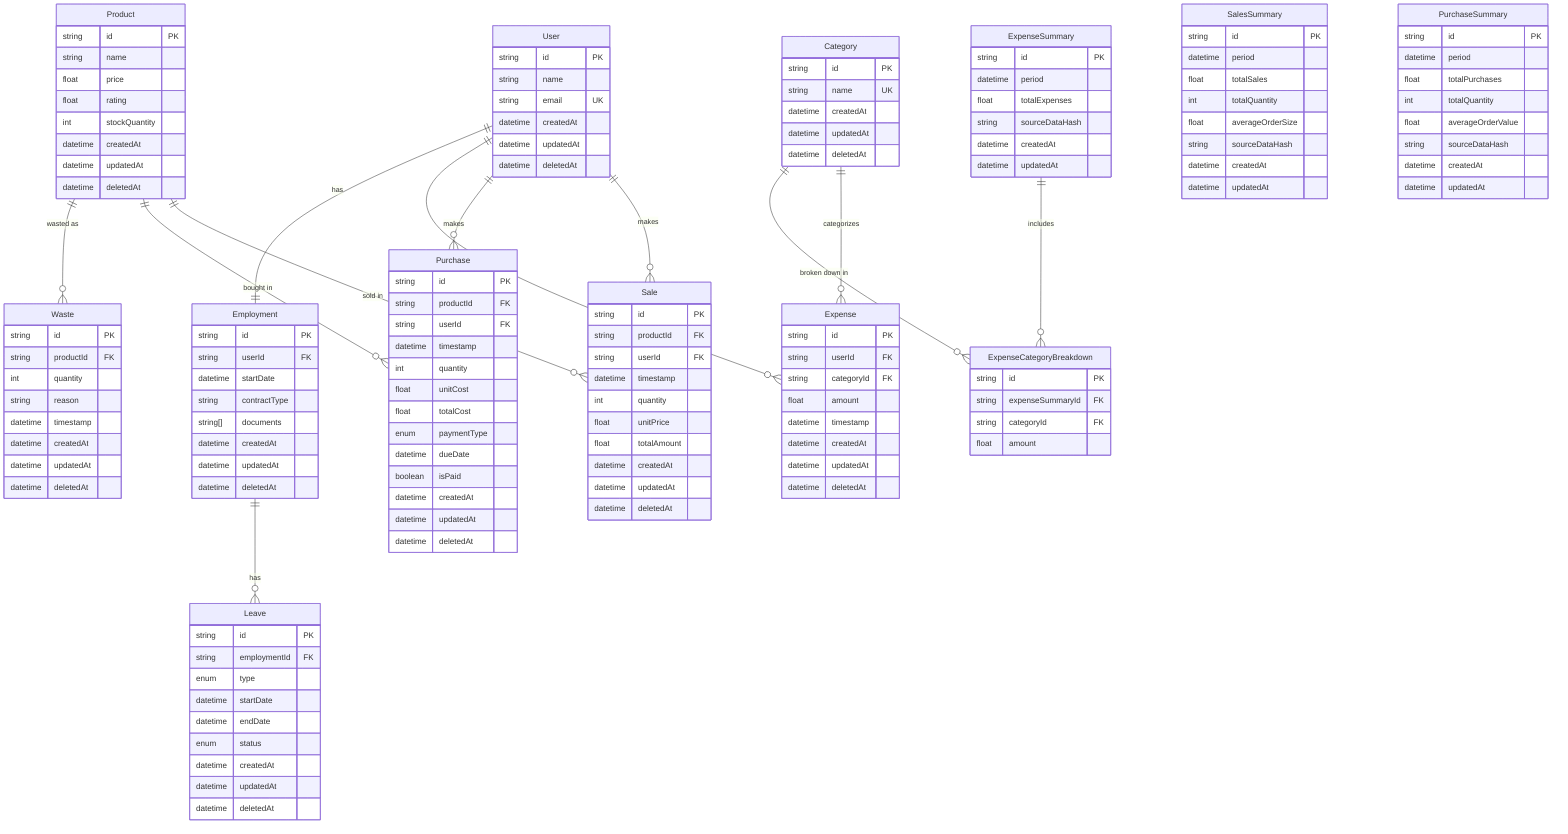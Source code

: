 erDiagram
    User ||--o{ Sale : makes
    User ||--o{ Purchase : makes
    User ||--o{ Expense : incurs
    User ||--|| Employment : has

    Product ||--o{ Sale : "sold in"
    Product ||--o{ Purchase : "bought in"
    Product ||--o{ Waste : "wasted as"

    Category ||--o{ Expense : categorizes
    Category ||--o{ ExpenseCategoryBreakdown : "broken down in"

    Employment ||--o{ Leave : has

    ExpenseSummary ||--o{ ExpenseCategoryBreakdown : includes

    User {
        string id PK
        string name
        string email UK
        datetime createdAt
        datetime updatedAt
        datetime deletedAt
    }

    Product {
        string id PK
        string name
        float price
        float rating
        int stockQuantity
        datetime createdAt
        datetime updatedAt
        datetime deletedAt
    }

    Category {
        string id PK
        string name UK
        datetime createdAt
        datetime updatedAt
        datetime deletedAt
    }

    Sale {
        string id PK
        string productId FK
        string userId FK
        datetime timestamp
        int quantity
        float unitPrice
        float totalAmount
        datetime createdAt
        datetime updatedAt
        datetime deletedAt
    }

    Purchase {
        string id PK
        string productId FK
        string userId FK
        datetime timestamp
        int quantity
        float unitCost
        float totalCost
        enum paymentType
        datetime dueDate
        boolean isPaid
        datetime createdAt
        datetime updatedAt
        datetime deletedAt
    }

    Expense {
        string id PK
        string userId FK
        string categoryId FK
        float amount
        datetime timestamp
        datetime createdAt
        datetime updatedAt
        datetime deletedAt
    }

    Waste {
        string id PK
        string productId FK
        int quantity
        string reason
        datetime timestamp
        datetime createdAt
        datetime updatedAt
        datetime deletedAt
    }

    Employment {
        string id PK
        string userId FK
        datetime startDate
        string contractType
        string[] documents
        datetime createdAt
        datetime updatedAt
        datetime deletedAt
    }

    Leave {
        string id PK
        string employmentId FK
        enum type
        datetime startDate
        datetime endDate
        enum status
        datetime createdAt
        datetime updatedAt
        datetime deletedAt
    }

    SalesSummary {
        string id PK
        datetime period
        float totalSales
        int totalQuantity
        float averageOrderSize
        string sourceDataHash
        datetime createdAt
        datetime updatedAt
    }

    PurchaseSummary {
        string id PK
        datetime period
        float totalPurchases
        int totalQuantity
        float averageOrderValue
        string sourceDataHash
        datetime createdAt
        datetime updatedAt
    }

    ExpenseSummary {
        string id PK
        datetime period
        float totalExpenses
        string sourceDataHash
        datetime createdAt
        datetime updatedAt
    }

    ExpenseCategoryBreakdown {
        string id PK
        string expenseSummaryId FK
        string categoryId FK
        float amount
    }